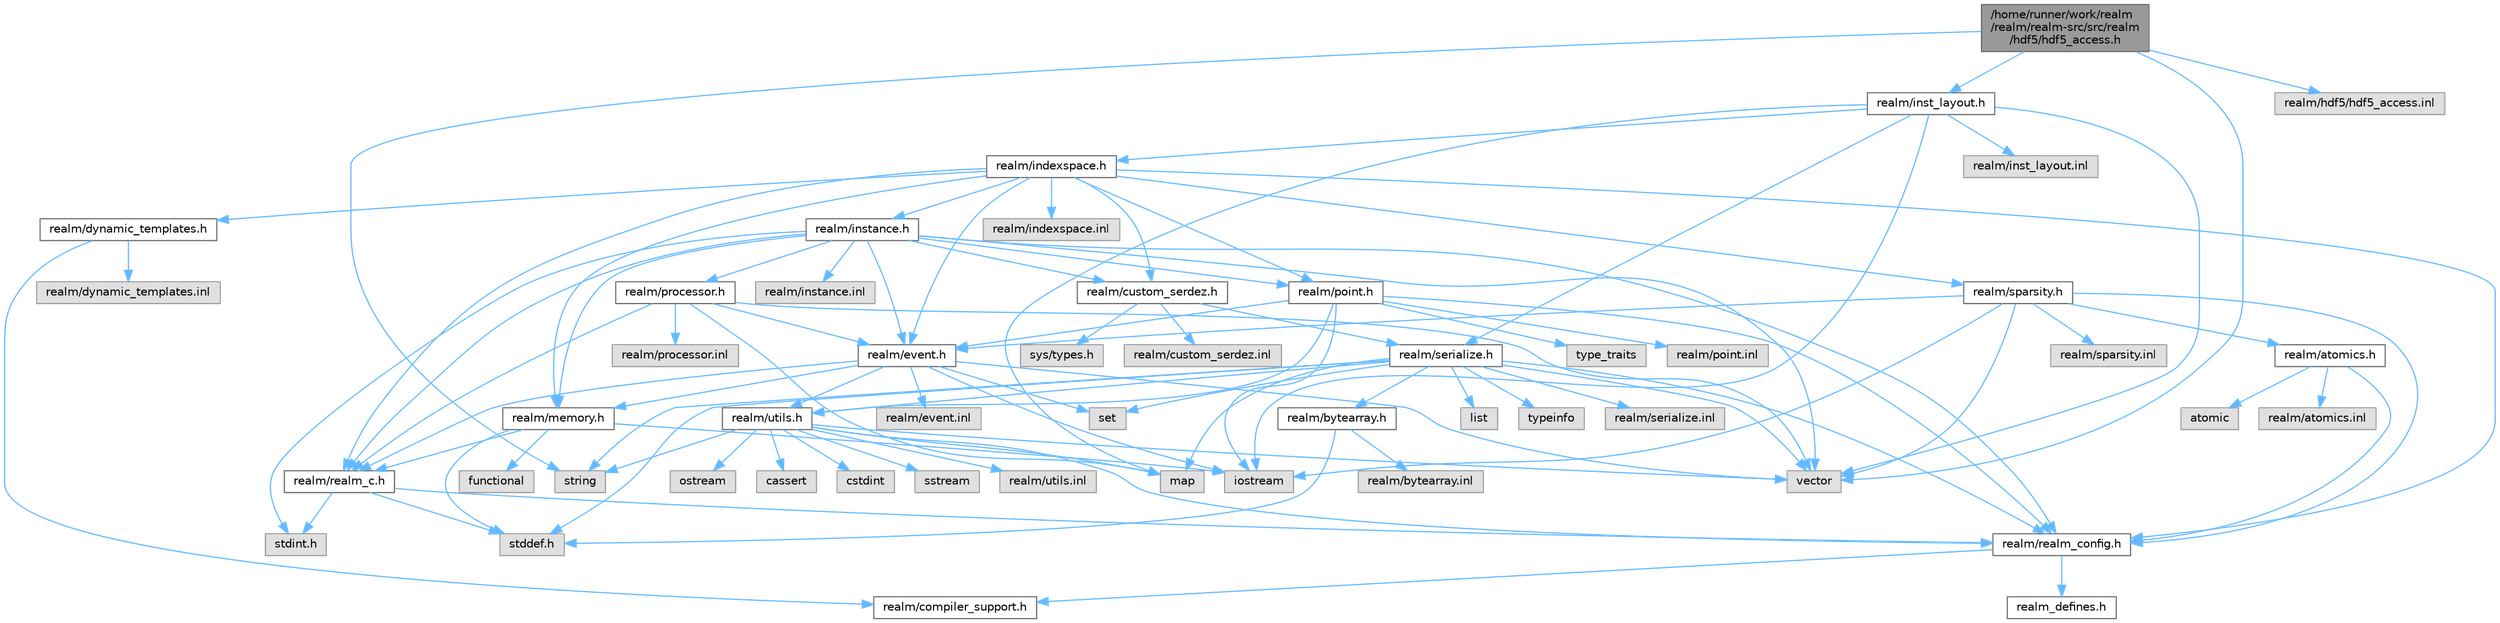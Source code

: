 digraph "/home/runner/work/realm/realm/realm-src/src/realm/hdf5/hdf5_access.h"
{
 // LATEX_PDF_SIZE
  bgcolor="transparent";
  edge [fontname=Helvetica,fontsize=10,labelfontname=Helvetica,labelfontsize=10];
  node [fontname=Helvetica,fontsize=10,shape=box,height=0.2,width=0.4];
  Node1 [id="Node000001",label="/home/runner/work/realm\l/realm/realm-src/src/realm\l/hdf5/hdf5_access.h",height=0.2,width=0.4,color="gray40", fillcolor="grey60", style="filled", fontcolor="black",tooltip=" "];
  Node1 -> Node2 [id="edge1_Node000001_Node000002",color="steelblue1",style="solid",tooltip=" "];
  Node2 [id="Node000002",label="realm/inst_layout.h",height=0.2,width=0.4,color="grey40", fillcolor="white", style="filled",URL="$inst__layout_8h.html",tooltip=" "];
  Node2 -> Node3 [id="edge2_Node000002_Node000003",color="steelblue1",style="solid",tooltip=" "];
  Node3 [id="Node000003",label="realm/indexspace.h",height=0.2,width=0.4,color="grey40", fillcolor="white", style="filled",URL="$indexspace_8h.html",tooltip=" "];
  Node3 -> Node4 [id="edge3_Node000003_Node000004",color="steelblue1",style="solid",tooltip=" "];
  Node4 [id="Node000004",label="realm/event.h",height=0.2,width=0.4,color="grey40", fillcolor="white", style="filled",URL="$event_8h.html",tooltip=" "];
  Node4 -> Node5 [id="edge4_Node000004_Node000005",color="steelblue1",style="solid",tooltip=" "];
  Node5 [id="Node000005",label="realm/realm_c.h",height=0.2,width=0.4,color="grey40", fillcolor="white", style="filled",URL="$realm__c_8h.html",tooltip=" "];
  Node5 -> Node6 [id="edge5_Node000005_Node000006",color="steelblue1",style="solid",tooltip=" "];
  Node6 [id="Node000006",label="realm/realm_config.h",height=0.2,width=0.4,color="grey40", fillcolor="white", style="filled",URL="$realm__config_8h.html",tooltip=" "];
  Node6 -> Node7 [id="edge6_Node000006_Node000007",color="steelblue1",style="solid",tooltip=" "];
  Node7 [id="Node000007",label="realm_defines.h",height=0.2,width=0.4,color="grey40", fillcolor="white", style="filled",URL="$realm__defines_8h.html",tooltip=" "];
  Node6 -> Node8 [id="edge7_Node000006_Node000008",color="steelblue1",style="solid",tooltip=" "];
  Node8 [id="Node000008",label="realm/compiler_support.h",height=0.2,width=0.4,color="grey40", fillcolor="white", style="filled",URL="$compiler__support_8h.html",tooltip=" "];
  Node5 -> Node9 [id="edge8_Node000005_Node000009",color="steelblue1",style="solid",tooltip=" "];
  Node9 [id="Node000009",label="stddef.h",height=0.2,width=0.4,color="grey60", fillcolor="#E0E0E0", style="filled",tooltip=" "];
  Node5 -> Node10 [id="edge9_Node000005_Node000010",color="steelblue1",style="solid",tooltip=" "];
  Node10 [id="Node000010",label="stdint.h",height=0.2,width=0.4,color="grey60", fillcolor="#E0E0E0", style="filled",tooltip=" "];
  Node4 -> Node11 [id="edge10_Node000004_Node000011",color="steelblue1",style="solid",tooltip=" "];
  Node11 [id="Node000011",label="realm/utils.h",height=0.2,width=0.4,color="grey40", fillcolor="white", style="filled",URL="$utils_8h.html",tooltip=" "];
  Node11 -> Node6 [id="edge11_Node000011_Node000006",color="steelblue1",style="solid",tooltip=" "];
  Node11 -> Node12 [id="edge12_Node000011_Node000012",color="steelblue1",style="solid",tooltip=" "];
  Node12 [id="Node000012",label="string",height=0.2,width=0.4,color="grey60", fillcolor="#E0E0E0", style="filled",tooltip=" "];
  Node11 -> Node13 [id="edge13_Node000011_Node000013",color="steelblue1",style="solid",tooltip=" "];
  Node13 [id="Node000013",label="ostream",height=0.2,width=0.4,color="grey60", fillcolor="#E0E0E0", style="filled",tooltip=" "];
  Node11 -> Node14 [id="edge14_Node000011_Node000014",color="steelblue1",style="solid",tooltip=" "];
  Node14 [id="Node000014",label="vector",height=0.2,width=0.4,color="grey60", fillcolor="#E0E0E0", style="filled",tooltip=" "];
  Node11 -> Node15 [id="edge15_Node000011_Node000015",color="steelblue1",style="solid",tooltip=" "];
  Node15 [id="Node000015",label="map",height=0.2,width=0.4,color="grey60", fillcolor="#E0E0E0", style="filled",tooltip=" "];
  Node11 -> Node16 [id="edge16_Node000011_Node000016",color="steelblue1",style="solid",tooltip=" "];
  Node16 [id="Node000016",label="cassert",height=0.2,width=0.4,color="grey60", fillcolor="#E0E0E0", style="filled",tooltip=" "];
  Node11 -> Node17 [id="edge17_Node000011_Node000017",color="steelblue1",style="solid",tooltip=" "];
  Node17 [id="Node000017",label="cstdint",height=0.2,width=0.4,color="grey60", fillcolor="#E0E0E0", style="filled",tooltip=" "];
  Node11 -> Node18 [id="edge18_Node000011_Node000018",color="steelblue1",style="solid",tooltip=" "];
  Node18 [id="Node000018",label="sstream",height=0.2,width=0.4,color="grey60", fillcolor="#E0E0E0", style="filled",tooltip=" "];
  Node11 -> Node19 [id="edge19_Node000011_Node000019",color="steelblue1",style="solid",tooltip=" "];
  Node19 [id="Node000019",label="realm/utils.inl",height=0.2,width=0.4,color="grey60", fillcolor="#E0E0E0", style="filled",tooltip=" "];
  Node4 -> Node20 [id="edge20_Node000004_Node000020",color="steelblue1",style="solid",tooltip=" "];
  Node20 [id="Node000020",label="realm/memory.h",height=0.2,width=0.4,color="grey40", fillcolor="white", style="filled",URL="$memory_8h.html",tooltip=" "];
  Node20 -> Node5 [id="edge21_Node000020_Node000005",color="steelblue1",style="solid",tooltip=" "];
  Node20 -> Node9 [id="edge22_Node000020_Node000009",color="steelblue1",style="solid",tooltip=" "];
  Node20 -> Node21 [id="edge23_Node000020_Node000021",color="steelblue1",style="solid",tooltip=" "];
  Node21 [id="Node000021",label="iostream",height=0.2,width=0.4,color="grey60", fillcolor="#E0E0E0", style="filled",tooltip=" "];
  Node20 -> Node22 [id="edge24_Node000020_Node000022",color="steelblue1",style="solid",tooltip=" "];
  Node22 [id="Node000022",label="functional",height=0.2,width=0.4,color="grey60", fillcolor="#E0E0E0", style="filled",tooltip=" "];
  Node4 -> Node14 [id="edge25_Node000004_Node000014",color="steelblue1",style="solid",tooltip=" "];
  Node4 -> Node23 [id="edge26_Node000004_Node000023",color="steelblue1",style="solid",tooltip=" "];
  Node23 [id="Node000023",label="set",height=0.2,width=0.4,color="grey60", fillcolor="#E0E0E0", style="filled",tooltip=" "];
  Node4 -> Node21 [id="edge27_Node000004_Node000021",color="steelblue1",style="solid",tooltip=" "];
  Node4 -> Node24 [id="edge28_Node000004_Node000024",color="steelblue1",style="solid",tooltip=" "];
  Node24 [id="Node000024",label="realm/event.inl",height=0.2,width=0.4,color="grey60", fillcolor="#E0E0E0", style="filled",tooltip=" "];
  Node3 -> Node20 [id="edge29_Node000003_Node000020",color="steelblue1",style="solid",tooltip=" "];
  Node3 -> Node25 [id="edge30_Node000003_Node000025",color="steelblue1",style="solid",tooltip=" "];
  Node25 [id="Node000025",label="realm/point.h",height=0.2,width=0.4,color="grey40", fillcolor="white", style="filled",URL="$point_8h.html",tooltip=" "];
  Node25 -> Node6 [id="edge31_Node000025_Node000006",color="steelblue1",style="solid",tooltip=" "];
  Node25 -> Node4 [id="edge32_Node000025_Node000004",color="steelblue1",style="solid",tooltip=" "];
  Node25 -> Node11 [id="edge33_Node000025_Node000011",color="steelblue1",style="solid",tooltip=" "];
  Node25 -> Node21 [id="edge34_Node000025_Node000021",color="steelblue1",style="solid",tooltip=" "];
  Node25 -> Node26 [id="edge35_Node000025_Node000026",color="steelblue1",style="solid",tooltip=" "];
  Node26 [id="Node000026",label="type_traits",height=0.2,width=0.4,color="grey60", fillcolor="#E0E0E0", style="filled",tooltip=" "];
  Node25 -> Node27 [id="edge36_Node000025_Node000027",color="steelblue1",style="solid",tooltip=" "];
  Node27 [id="Node000027",label="realm/point.inl",height=0.2,width=0.4,color="grey60", fillcolor="#E0E0E0", style="filled",tooltip=" "];
  Node3 -> Node28 [id="edge37_Node000003_Node000028",color="steelblue1",style="solid",tooltip=" "];
  Node28 [id="Node000028",label="realm/instance.h",height=0.2,width=0.4,color="grey40", fillcolor="white", style="filled",URL="$instance_8h.html",tooltip=" "];
  Node28 -> Node6 [id="edge38_Node000028_Node000006",color="steelblue1",style="solid",tooltip=" "];
  Node28 -> Node5 [id="edge39_Node000028_Node000005",color="steelblue1",style="solid",tooltip=" "];
  Node28 -> Node4 [id="edge40_Node000028_Node000004",color="steelblue1",style="solid",tooltip=" "];
  Node28 -> Node20 [id="edge41_Node000028_Node000020",color="steelblue1",style="solid",tooltip=" "];
  Node28 -> Node29 [id="edge42_Node000028_Node000029",color="steelblue1",style="solid",tooltip=" "];
  Node29 [id="Node000029",label="realm/processor.h",height=0.2,width=0.4,color="grey40", fillcolor="white", style="filled",URL="$processor_8h.html",tooltip=" "];
  Node29 -> Node5 [id="edge43_Node000029_Node000005",color="steelblue1",style="solid",tooltip=" "];
  Node29 -> Node4 [id="edge44_Node000029_Node000004",color="steelblue1",style="solid",tooltip=" "];
  Node29 -> Node14 [id="edge45_Node000029_Node000014",color="steelblue1",style="solid",tooltip=" "];
  Node29 -> Node15 [id="edge46_Node000029_Node000015",color="steelblue1",style="solid",tooltip=" "];
  Node29 -> Node30 [id="edge47_Node000029_Node000030",color="steelblue1",style="solid",tooltip=" "];
  Node30 [id="Node000030",label="realm/processor.inl",height=0.2,width=0.4,color="grey60", fillcolor="#E0E0E0", style="filled",tooltip=" "];
  Node28 -> Node25 [id="edge48_Node000028_Node000025",color="steelblue1",style="solid",tooltip=" "];
  Node28 -> Node31 [id="edge49_Node000028_Node000031",color="steelblue1",style="solid",tooltip=" "];
  Node31 [id="Node000031",label="realm/custom_serdez.h",height=0.2,width=0.4,color="grey40", fillcolor="white", style="filled",URL="$custom__serdez_8h.html",tooltip=" "];
  Node31 -> Node32 [id="edge50_Node000031_Node000032",color="steelblue1",style="solid",tooltip=" "];
  Node32 [id="Node000032",label="realm/serialize.h",height=0.2,width=0.4,color="grey40", fillcolor="white", style="filled",URL="$serialize_8h.html",tooltip=" "];
  Node32 -> Node6 [id="edge51_Node000032_Node000006",color="steelblue1",style="solid",tooltip=" "];
  Node32 -> Node33 [id="edge52_Node000032_Node000033",color="steelblue1",style="solid",tooltip=" "];
  Node33 [id="Node000033",label="realm/bytearray.h",height=0.2,width=0.4,color="grey40", fillcolor="white", style="filled",URL="$bytearray_8h.html",tooltip=" "];
  Node33 -> Node9 [id="edge53_Node000033_Node000009",color="steelblue1",style="solid",tooltip=" "];
  Node33 -> Node34 [id="edge54_Node000033_Node000034",color="steelblue1",style="solid",tooltip=" "];
  Node34 [id="Node000034",label="realm/bytearray.inl",height=0.2,width=0.4,color="grey60", fillcolor="#E0E0E0", style="filled",tooltip=" "];
  Node32 -> Node11 [id="edge55_Node000032_Node000011",color="steelblue1",style="solid",tooltip=" "];
  Node32 -> Node9 [id="edge56_Node000032_Node000009",color="steelblue1",style="solid",tooltip=" "];
  Node32 -> Node14 [id="edge57_Node000032_Node000014",color="steelblue1",style="solid",tooltip=" "];
  Node32 -> Node35 [id="edge58_Node000032_Node000035",color="steelblue1",style="solid",tooltip=" "];
  Node35 [id="Node000035",label="list",height=0.2,width=0.4,color="grey60", fillcolor="#E0E0E0", style="filled",tooltip=" "];
  Node32 -> Node23 [id="edge59_Node000032_Node000023",color="steelblue1",style="solid",tooltip=" "];
  Node32 -> Node15 [id="edge60_Node000032_Node000015",color="steelblue1",style="solid",tooltip=" "];
  Node32 -> Node12 [id="edge61_Node000032_Node000012",color="steelblue1",style="solid",tooltip=" "];
  Node32 -> Node36 [id="edge62_Node000032_Node000036",color="steelblue1",style="solid",tooltip=" "];
  Node36 [id="Node000036",label="typeinfo",height=0.2,width=0.4,color="grey60", fillcolor="#E0E0E0", style="filled",tooltip=" "];
  Node32 -> Node37 [id="edge63_Node000032_Node000037",color="steelblue1",style="solid",tooltip=" "];
  Node37 [id="Node000037",label="realm/serialize.inl",height=0.2,width=0.4,color="grey60", fillcolor="#E0E0E0", style="filled",tooltip=" "];
  Node31 -> Node38 [id="edge64_Node000031_Node000038",color="steelblue1",style="solid",tooltip=" "];
  Node38 [id="Node000038",label="sys/types.h",height=0.2,width=0.4,color="grey60", fillcolor="#E0E0E0", style="filled",tooltip=" "];
  Node31 -> Node39 [id="edge65_Node000031_Node000039",color="steelblue1",style="solid",tooltip=" "];
  Node39 [id="Node000039",label="realm/custom_serdez.inl",height=0.2,width=0.4,color="grey60", fillcolor="#E0E0E0", style="filled",tooltip=" "];
  Node28 -> Node14 [id="edge66_Node000028_Node000014",color="steelblue1",style="solid",tooltip=" "];
  Node28 -> Node10 [id="edge67_Node000028_Node000010",color="steelblue1",style="solid",tooltip=" "];
  Node28 -> Node40 [id="edge68_Node000028_Node000040",color="steelblue1",style="solid",tooltip=" "];
  Node40 [id="Node000040",label="realm/instance.inl",height=0.2,width=0.4,color="grey60", fillcolor="#E0E0E0", style="filled",tooltip=" "];
  Node3 -> Node5 [id="edge69_Node000003_Node000005",color="steelblue1",style="solid",tooltip=" "];
  Node3 -> Node6 [id="edge70_Node000003_Node000006",color="steelblue1",style="solid",tooltip=" "];
  Node3 -> Node41 [id="edge71_Node000003_Node000041",color="steelblue1",style="solid",tooltip=" "];
  Node41 [id="Node000041",label="realm/sparsity.h",height=0.2,width=0.4,color="grey40", fillcolor="white", style="filled",URL="$sparsity_8h.html",tooltip=" "];
  Node41 -> Node6 [id="edge72_Node000041_Node000006",color="steelblue1",style="solid",tooltip=" "];
  Node41 -> Node4 [id="edge73_Node000041_Node000004",color="steelblue1",style="solid",tooltip=" "];
  Node41 -> Node42 [id="edge74_Node000041_Node000042",color="steelblue1",style="solid",tooltip=" "];
  Node42 [id="Node000042",label="realm/atomics.h",height=0.2,width=0.4,color="grey40", fillcolor="white", style="filled",URL="$atomics_8h.html",tooltip=" "];
  Node42 -> Node6 [id="edge75_Node000042_Node000006",color="steelblue1",style="solid",tooltip=" "];
  Node42 -> Node43 [id="edge76_Node000042_Node000043",color="steelblue1",style="solid",tooltip=" "];
  Node43 [id="Node000043",label="atomic",height=0.2,width=0.4,color="grey60", fillcolor="#E0E0E0", style="filled",tooltip=" "];
  Node42 -> Node44 [id="edge77_Node000042_Node000044",color="steelblue1",style="solid",tooltip=" "];
  Node44 [id="Node000044",label="realm/atomics.inl",height=0.2,width=0.4,color="grey60", fillcolor="#E0E0E0", style="filled",tooltip=" "];
  Node41 -> Node21 [id="edge78_Node000041_Node000021",color="steelblue1",style="solid",tooltip=" "];
  Node41 -> Node14 [id="edge79_Node000041_Node000014",color="steelblue1",style="solid",tooltip=" "];
  Node41 -> Node45 [id="edge80_Node000041_Node000045",color="steelblue1",style="solid",tooltip=" "];
  Node45 [id="Node000045",label="realm/sparsity.inl",height=0.2,width=0.4,color="grey60", fillcolor="#E0E0E0", style="filled",tooltip=" "];
  Node3 -> Node46 [id="edge81_Node000003_Node000046",color="steelblue1",style="solid",tooltip=" "];
  Node46 [id="Node000046",label="realm/dynamic_templates.h",height=0.2,width=0.4,color="grey40", fillcolor="white", style="filled",URL="$dynamic__templates_8h.html",tooltip=" "];
  Node46 -> Node8 [id="edge82_Node000046_Node000008",color="steelblue1",style="solid",tooltip=" "];
  Node46 -> Node47 [id="edge83_Node000046_Node000047",color="steelblue1",style="solid",tooltip=" "];
  Node47 [id="Node000047",label="realm/dynamic_templates.inl",height=0.2,width=0.4,color="grey60", fillcolor="#E0E0E0", style="filled",tooltip=" "];
  Node3 -> Node31 [id="edge84_Node000003_Node000031",color="steelblue1",style="solid",tooltip=" "];
  Node3 -> Node48 [id="edge85_Node000003_Node000048",color="steelblue1",style="solid",tooltip=" "];
  Node48 [id="Node000048",label="realm/indexspace.inl",height=0.2,width=0.4,color="grey60", fillcolor="#E0E0E0", style="filled",tooltip=" "];
  Node2 -> Node32 [id="edge86_Node000002_Node000032",color="steelblue1",style="solid",tooltip=" "];
  Node2 -> Node14 [id="edge87_Node000002_Node000014",color="steelblue1",style="solid",tooltip=" "];
  Node2 -> Node15 [id="edge88_Node000002_Node000015",color="steelblue1",style="solid",tooltip=" "];
  Node2 -> Node21 [id="edge89_Node000002_Node000021",color="steelblue1",style="solid",tooltip=" "];
  Node2 -> Node49 [id="edge90_Node000002_Node000049",color="steelblue1",style="solid",tooltip=" "];
  Node49 [id="Node000049",label="realm/inst_layout.inl",height=0.2,width=0.4,color="grey60", fillcolor="#E0E0E0", style="filled",tooltip=" "];
  Node1 -> Node12 [id="edge91_Node000001_Node000012",color="steelblue1",style="solid",tooltip=" "];
  Node1 -> Node14 [id="edge92_Node000001_Node000014",color="steelblue1",style="solid",tooltip=" "];
  Node1 -> Node50 [id="edge93_Node000001_Node000050",color="steelblue1",style="solid",tooltip=" "];
  Node50 [id="Node000050",label="realm/hdf5/hdf5_access.inl",height=0.2,width=0.4,color="grey60", fillcolor="#E0E0E0", style="filled",tooltip=" "];
}
